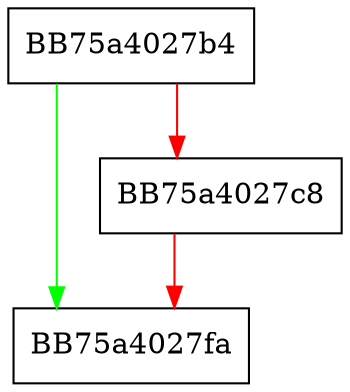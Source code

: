 digraph pop_back {
  node [shape="box"];
  graph [splines=ortho];
  BB75a4027b4 -> BB75a4027fa [color="green"];
  BB75a4027b4 -> BB75a4027c8 [color="red"];
  BB75a4027c8 -> BB75a4027fa [color="red"];
}
